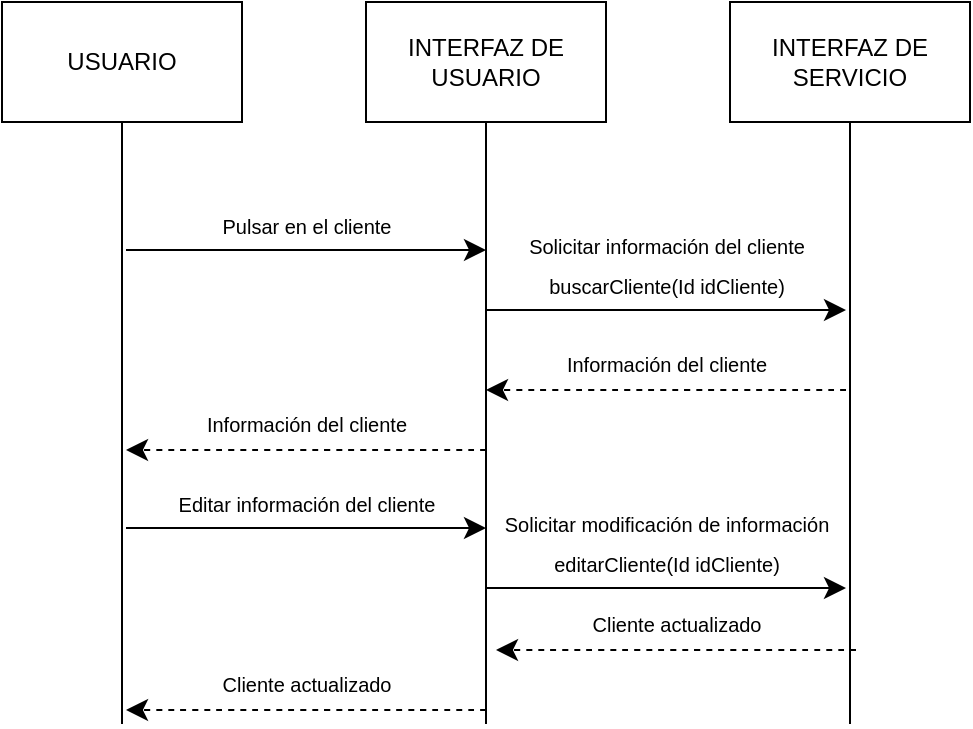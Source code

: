 <mxfile version="25.0.3">
  <diagram name="Página-1" id="yWCr3m4Fc35N5_DwNfT2">
    <mxGraphModel dx="683" dy="391" grid="0" gridSize="10" guides="1" tooltips="1" connect="1" arrows="1" fold="1" page="1" pageScale="1" pageWidth="2339" pageHeight="3300" math="0" shadow="0">
      <root>
        <mxCell id="0" />
        <mxCell id="1" parent="0" />
        <mxCell id="kNifeet31m266qXizDom-1" style="edgeStyle=none;curved=1;rounded=0;orthogonalLoop=1;jettySize=auto;html=1;exitX=0.5;exitY=1;exitDx=0;exitDy=0;entryX=0.5;entryY=0;entryDx=0;entryDy=0;fontSize=12;startSize=8;endSize=8;endArrow=none;endFill=0;" parent="1" source="kNifeet31m266qXizDom-2" edge="1">
          <mxGeometry relative="1" as="geometry">
            <mxPoint x="178" y="517" as="targetPoint" />
          </mxGeometry>
        </mxCell>
        <mxCell id="kNifeet31m266qXizDom-2" value="USUARIO" style="rounded=0;whiteSpace=wrap;html=1;" parent="1" vertex="1">
          <mxGeometry x="118" y="156" width="120" height="60" as="geometry" />
        </mxCell>
        <mxCell id="kNifeet31m266qXizDom-3" style="edgeStyle=none;curved=1;rounded=0;orthogonalLoop=1;jettySize=auto;html=1;exitX=0.5;exitY=1;exitDx=0;exitDy=0;entryX=0.5;entryY=0;entryDx=0;entryDy=0;fontSize=12;startSize=8;endSize=8;endArrow=none;endFill=0;" parent="1" source="kNifeet31m266qXizDom-4" edge="1">
          <mxGeometry relative="1" as="geometry">
            <mxPoint x="360" y="517" as="targetPoint" />
          </mxGeometry>
        </mxCell>
        <mxCell id="kNifeet31m266qXizDom-4" value="INTERFAZ DE USUARIO" style="rounded=0;whiteSpace=wrap;html=1;" parent="1" vertex="1">
          <mxGeometry x="300" y="156" width="120" height="60" as="geometry" />
        </mxCell>
        <mxCell id="kNifeet31m266qXizDom-5" style="edgeStyle=none;curved=1;rounded=0;orthogonalLoop=1;jettySize=auto;html=1;exitX=0.5;exitY=1;exitDx=0;exitDy=0;entryX=0.5;entryY=0;entryDx=0;entryDy=0;fontSize=12;startSize=8;endSize=8;endArrow=none;endFill=0;" parent="1" source="kNifeet31m266qXizDom-6" edge="1">
          <mxGeometry relative="1" as="geometry">
            <mxPoint x="542" y="517" as="targetPoint" />
          </mxGeometry>
        </mxCell>
        <mxCell id="kNifeet31m266qXizDom-6" value="INTERFAZ DE SERVICIO" style="rounded=0;whiteSpace=wrap;html=1;" parent="1" vertex="1">
          <mxGeometry x="482" y="156" width="120" height="60" as="geometry" />
        </mxCell>
        <mxCell id="kNifeet31m266qXizDom-7" value="" style="endArrow=classic;html=1;rounded=0;fontSize=12;startSize=8;endSize=8;curved=1;" parent="1" edge="1">
          <mxGeometry width="50" height="50" relative="1" as="geometry">
            <mxPoint x="180" y="280" as="sourcePoint" />
            <mxPoint x="360" y="280" as="targetPoint" />
          </mxGeometry>
        </mxCell>
        <mxCell id="kNifeet31m266qXizDom-8" value="&lt;font style=&quot;font-size: 10px;&quot;&gt;Pulsar en el cliente&lt;/font&gt;" style="text;html=1;align=center;verticalAlign=middle;resizable=0;points=[];autosize=1;strokeColor=none;fillColor=none;fontSize=16;" parent="1" vertex="1">
          <mxGeometry x="215" y="251" width="110" height="30" as="geometry" />
        </mxCell>
        <mxCell id="kNifeet31m266qXizDom-9" value="" style="endArrow=classic;html=1;rounded=0;fontSize=12;startSize=8;endSize=8;curved=1;" parent="1" edge="1">
          <mxGeometry width="50" height="50" relative="1" as="geometry">
            <mxPoint x="360" y="310" as="sourcePoint" />
            <mxPoint x="540" y="310" as="targetPoint" />
          </mxGeometry>
        </mxCell>
        <mxCell id="kNifeet31m266qXizDom-10" value="&lt;span style=&quot;font-size: 10px;&quot;&gt;Solicitar información del cliente&lt;/span&gt;&lt;div&gt;&lt;span style=&quot;font-size: 10px;&quot;&gt;buscarCliente(Id idCliente)&lt;/span&gt;&lt;/div&gt;" style="text;html=1;align=center;verticalAlign=middle;resizable=0;points=[];autosize=1;strokeColor=none;fillColor=none;fontSize=16;" parent="1" vertex="1">
          <mxGeometry x="372" y="261" width="156" height="50" as="geometry" />
        </mxCell>
        <mxCell id="kNifeet31m266qXizDom-12" value="" style="endArrow=classic;html=1;rounded=0;fontSize=12;startSize=8;endSize=8;curved=1;dashed=1;" parent="1" edge="1">
          <mxGeometry width="50" height="50" relative="1" as="geometry">
            <mxPoint x="540" y="350" as="sourcePoint" />
            <mxPoint x="360" y="350" as="targetPoint" />
          </mxGeometry>
        </mxCell>
        <mxCell id="kNifeet31m266qXizDom-13" value="&lt;span style=&quot;font-size: 10px;&quot;&gt;Información del cliente&lt;/span&gt;" style="text;html=1;align=center;verticalAlign=middle;resizable=0;points=[];autosize=1;strokeColor=none;fillColor=none;fontSize=16;" parent="1" vertex="1">
          <mxGeometry x="390" y="320" width="120" height="30" as="geometry" />
        </mxCell>
        <mxCell id="kNifeet31m266qXizDom-14" value="" style="endArrow=classic;html=1;rounded=0;fontSize=12;startSize=8;endSize=8;curved=1;dashed=1;" parent="1" edge="1">
          <mxGeometry width="50" height="50" relative="1" as="geometry">
            <mxPoint x="360" y="380" as="sourcePoint" />
            <mxPoint x="180" y="380" as="targetPoint" />
          </mxGeometry>
        </mxCell>
        <mxCell id="kNifeet31m266qXizDom-15" value="&lt;span style=&quot;font-size: 10px;&quot;&gt;Información del cliente&lt;/span&gt;" style="text;html=1;align=center;verticalAlign=middle;resizable=0;points=[];autosize=1;strokeColor=none;fillColor=none;fontSize=16;" parent="1" vertex="1">
          <mxGeometry x="210" y="350" width="120" height="30" as="geometry" />
        </mxCell>
        <mxCell id="kNifeet31m266qXizDom-20" value="" style="endArrow=classic;html=1;rounded=0;fontSize=12;startSize=8;endSize=8;curved=1;" parent="1" edge="1">
          <mxGeometry width="50" height="50" relative="1" as="geometry">
            <mxPoint x="180" y="419" as="sourcePoint" />
            <mxPoint x="360" y="419" as="targetPoint" />
          </mxGeometry>
        </mxCell>
        <mxCell id="kNifeet31m266qXizDom-21" value="&lt;font style=&quot;font-size: 10px;&quot;&gt;Editar información del cliente&lt;/font&gt;" style="text;html=1;align=center;verticalAlign=middle;resizable=0;points=[];autosize=1;strokeColor=none;fillColor=none;fontSize=16;" parent="1" vertex="1">
          <mxGeometry x="195" y="390" width="150" height="30" as="geometry" />
        </mxCell>
        <mxCell id="kNifeet31m266qXizDom-22" value="" style="endArrow=classic;html=1;rounded=0;fontSize=12;startSize=8;endSize=8;curved=1;" parent="1" edge="1">
          <mxGeometry width="50" height="50" relative="1" as="geometry">
            <mxPoint x="360" y="449" as="sourcePoint" />
            <mxPoint x="540" y="449" as="targetPoint" />
          </mxGeometry>
        </mxCell>
        <mxCell id="kNifeet31m266qXizDom-23" value="&lt;span style=&quot;font-size: 10px;&quot;&gt;Solicitar modificación de información&lt;/span&gt;&lt;div&gt;&lt;span style=&quot;font-size: 10px;&quot;&gt;editarCliente(Id idCliente)&lt;/span&gt;&lt;/div&gt;" style="text;html=1;align=center;verticalAlign=middle;resizable=0;points=[];autosize=1;strokeColor=none;fillColor=none;fontSize=16;" parent="1" vertex="1">
          <mxGeometry x="360" y="400" width="180" height="50" as="geometry" />
        </mxCell>
        <mxCell id="kNifeet31m266qXizDom-24" value="" style="endArrow=classic;html=1;rounded=0;fontSize=12;startSize=8;endSize=8;curved=1;dashed=1;" parent="1" edge="1">
          <mxGeometry width="50" height="50" relative="1" as="geometry">
            <mxPoint x="545" y="480" as="sourcePoint" />
            <mxPoint x="365" y="480" as="targetPoint" />
          </mxGeometry>
        </mxCell>
        <mxCell id="kNifeet31m266qXizDom-25" value="&lt;span style=&quot;font-size: 10px;&quot;&gt;Cliente actualizado&lt;/span&gt;" style="text;html=1;align=center;verticalAlign=middle;resizable=0;points=[];autosize=1;strokeColor=none;fillColor=none;fontSize=16;" parent="1" vertex="1">
          <mxGeometry x="400" y="450" width="110" height="30" as="geometry" />
        </mxCell>
        <mxCell id="kNifeet31m266qXizDom-26" value="" style="endArrow=classic;html=1;rounded=0;fontSize=12;startSize=8;endSize=8;curved=1;dashed=1;" parent="1" edge="1">
          <mxGeometry width="50" height="50" relative="1" as="geometry">
            <mxPoint x="360" y="510" as="sourcePoint" />
            <mxPoint x="180" y="510" as="targetPoint" />
          </mxGeometry>
        </mxCell>
        <mxCell id="kNifeet31m266qXizDom-27" value="&lt;span style=&quot;font-size: 10px;&quot;&gt;Cliente actualizado&lt;/span&gt;" style="text;html=1;align=center;verticalAlign=middle;resizable=0;points=[];autosize=1;strokeColor=none;fillColor=none;fontSize=16;" parent="1" vertex="1">
          <mxGeometry x="215" y="480" width="110" height="30" as="geometry" />
        </mxCell>
      </root>
    </mxGraphModel>
  </diagram>
</mxfile>
